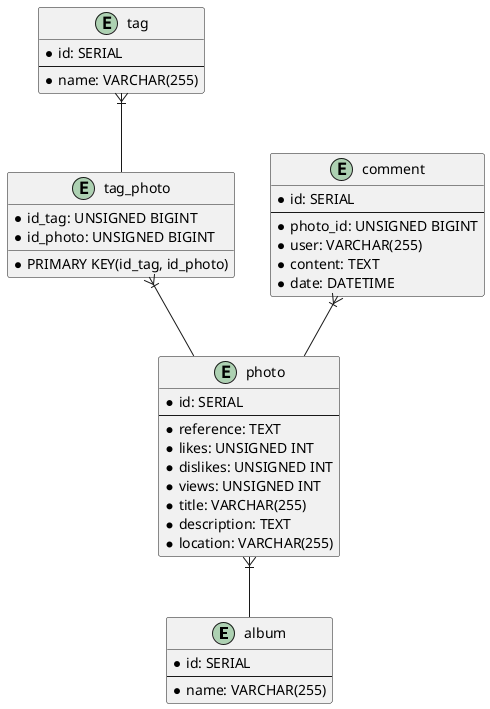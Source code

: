 @startuml fizyczny
entity album{
  * id: SERIAL
  --
  * name: VARCHAR(255)
}

entity photo{
  * id: SERIAL
  --
  * reference: TEXT
  * likes: UNSIGNED INT
  * dislikes: UNSIGNED INT
  * views: UNSIGNED INT
  * title: VARCHAR(255)
  * description: TEXT
  * location: VARCHAR(255)
}

entity tag{
  * id: SERIAL
  --
  * name: VARCHAR(255)
}

entity tag_photo{
  * PRIMARY KEY(id_tag, id_photo)
  * id_tag: UNSIGNED BIGINT
  * id_photo: UNSIGNED BIGINT
}

entity comment{
  * id: SERIAL
  --
  * photo_id: UNSIGNED BIGINT
  * user: VARCHAR(255)
  * content: TEXT
  * date: DATETIME
}


photo }|-- album
comment }|-- photo
tag_photo }|-- photo
tag }|-- tag_photo
@enduml
